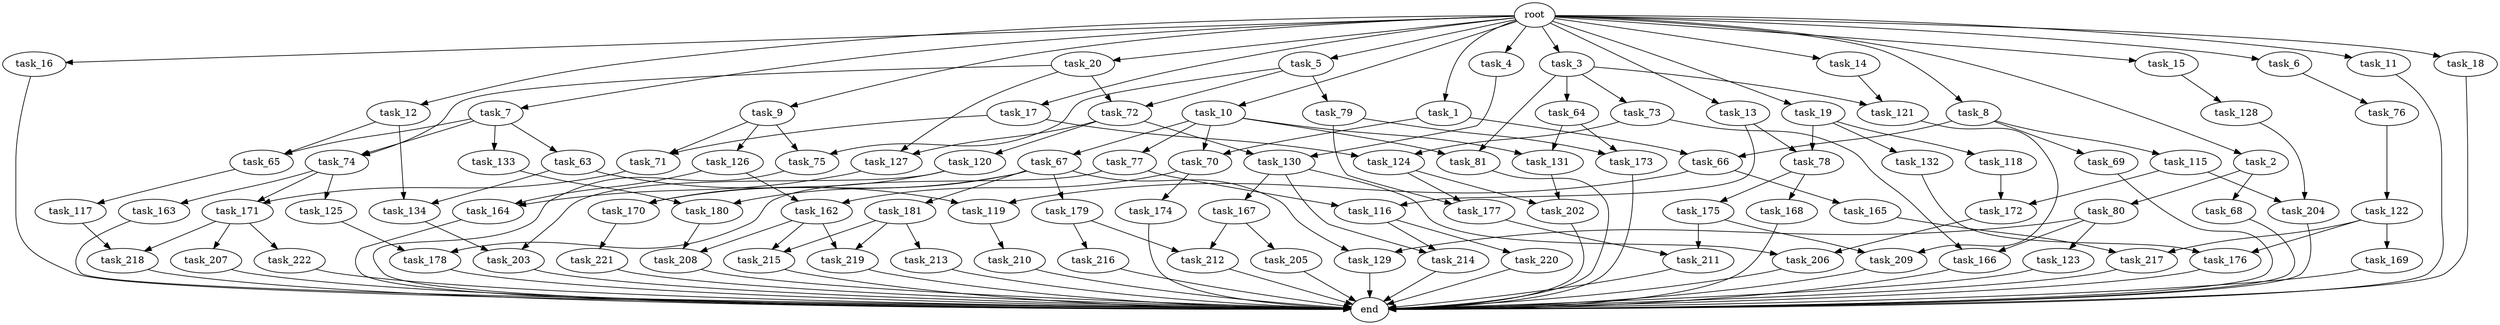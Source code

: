 digraph G {
  task_207 [size="549755813.888000"];
  task_16 [size="1.024000"];
  task_212 [size="1408749273.088000"];
  task_168 [size="858993459.200000"];
  task_115 [size="137438953.472000"];
  task_17 [size="1.024000"];
  task_125 [size="309237645.312000"];
  task_12 [size="1.024000"];
  task_172 [size="154618822.656000"];
  task_134 [size="214748364.800000"];
  task_119 [size="996432412.672000"];
  task_14 [size="1.024000"];
  task_20 [size="1.024000"];
  task_166 [size="996432412.672000"];
  task_68 [size="214748364.800000"];
  task_162 [size="352187318.272000"];
  task_205 [size="858993459.200000"];
  task_66 [size="996432412.672000"];
  task_19 [size="1.024000"];
  task_6 [size="1.024000"];
  task_219 [size="996432412.672000"];
  task_176 [size="635655159.808000"];
  task_1 [size="1.024000"];
  task_2 [size="1.024000"];
  task_123 [size="137438953.472000"];
  task_79 [size="34359738.368000"];
  task_72 [size="343597383.680000"];
  task_63 [size="695784701.952000"];
  task_217 [size="1116691496.960000"];
  task_180 [size="764504178.688000"];
  root [size="0.000000"];
  task_202 [size="1554778161.152000"];
  task_216 [size="549755813.888000"];
  task_117 [size="34359738.368000"];
  task_7 [size="1.024000"];
  task_74 [size="1005022347.264000"];
  task_118 [size="34359738.368000"];
  task_220 [size="309237645.312000"];
  task_129 [size="352187318.272000"];
  task_215 [size="996432412.672000"];
  task_131 [size="558345748.480000"];
  task_203 [size="730144440.320000"];
  task_133 [size="695784701.952000"];
  task_77 [size="420906795.008000"];
  task_210 [size="34359738.368000"];
  task_165 [size="858993459.200000"];
  task_209 [size="429496729.600000"];
  task_174 [size="214748364.800000"];
  task_11 [size="1.024000"];
  task_179 [size="214748364.800000"];
  task_4 [size="1.024000"];
  task_218 [size="858993459.200000"];
  task_173 [size="214748364.800000"];
  task_18 [size="1.024000"];
  task_65 [size="773094113.280000"];
  task_73 [size="137438953.472000"];
  task_76 [size="858993459.200000"];
  task_167 [size="420906795.008000"];
  task_208 [size="893353197.568000"];
  task_10 [size="1.024000"];
  task_81 [size="558345748.480000"];
  task_130 [size="910533066.752000"];
  task_213 [size="137438953.472000"];
  task_13 [size="1.024000"];
  task_163 [size="309237645.312000"];
  task_69 [size="137438953.472000"];
  task_178 [size="936302870.528000"];
  task_214 [size="730144440.320000"];
  task_75 [size="111669149.696000"];
  task_64 [size="137438953.472000"];
  task_121 [size="446676598.784000"];
  task_15 [size="1.024000"];
  task_169 [size="420906795.008000"];
  end [size="0.000000"];
  task_164 [size="833223655.424000"];
  task_211 [size="1073741824.000000"];
  task_122 [size="549755813.888000"];
  task_70 [size="1279900254.208000"];
  task_78 [size="111669149.696000"];
  task_175 [size="858993459.200000"];
  task_3 [size="1.024000"];
  task_181 [size="214748364.800000"];
  task_71 [size="498216206.336000"];
  task_170 [size="249108103.168000"];
  task_8 [size="1.024000"];
  task_126 [size="77309411.328000"];
  task_9 [size="1.024000"];
  task_120 [size="214748364.800000"];
  task_5 [size="1.024000"];
  task_124 [size="1279900254.208000"];
  task_67 [size="420906795.008000"];
  task_132 [size="34359738.368000"];
  task_80 [size="214748364.800000"];
  task_204 [size="386547056.640000"];
  task_177 [size="936302870.528000"];
  task_127 [size="523986010.112000"];
  task_116 [size="154618822.656000"];
  task_222 [size="549755813.888000"];
  task_171 [size="523986010.112000"];
  task_128 [size="858993459.200000"];
  task_221 [size="420906795.008000"];
  task_206 [size="1116691496.960000"];

  task_207 -> end [size="1.000000"];
  task_16 -> end [size="1.000000"];
  task_212 -> end [size="1.000000"];
  task_168 -> end [size="1.000000"];
  task_115 -> task_204 [size="75497472.000000"];
  task_115 -> task_172 [size="75497472.000000"];
  task_17 -> task_71 [size="411041792.000000"];
  task_17 -> task_124 [size="411041792.000000"];
  task_125 -> task_178 [size="838860800.000000"];
  task_12 -> task_65 [size="75497472.000000"];
  task_12 -> task_134 [size="75497472.000000"];
  task_172 -> task_206 [size="679477248.000000"];
  task_134 -> task_203 [size="679477248.000000"];
  task_119 -> task_210 [size="33554432.000000"];
  task_14 -> task_121 [size="301989888.000000"];
  task_20 -> task_74 [size="301989888.000000"];
  task_20 -> task_72 [size="301989888.000000"];
  task_20 -> task_127 [size="301989888.000000"];
  task_166 -> end [size="1.000000"];
  task_68 -> end [size="1.000000"];
  task_162 -> task_215 [size="838860800.000000"];
  task_162 -> task_219 [size="838860800.000000"];
  task_162 -> task_208 [size="838860800.000000"];
  task_205 -> end [size="1.000000"];
  task_66 -> task_119 [size="838860800.000000"];
  task_66 -> task_165 [size="838860800.000000"];
  task_19 -> task_118 [size="33554432.000000"];
  task_19 -> task_78 [size="33554432.000000"];
  task_19 -> task_132 [size="33554432.000000"];
  task_6 -> task_76 [size="838860800.000000"];
  task_219 -> end [size="1.000000"];
  task_176 -> end [size="1.000000"];
  task_1 -> task_70 [size="838860800.000000"];
  task_1 -> task_66 [size="838860800.000000"];
  task_2 -> task_68 [size="209715200.000000"];
  task_2 -> task_80 [size="209715200.000000"];
  task_123 -> end [size="1.000000"];
  task_79 -> task_177 [size="75497472.000000"];
  task_79 -> task_173 [size="75497472.000000"];
  task_72 -> task_120 [size="209715200.000000"];
  task_72 -> task_130 [size="209715200.000000"];
  task_72 -> task_127 [size="209715200.000000"];
  task_63 -> task_119 [size="134217728.000000"];
  task_63 -> task_134 [size="134217728.000000"];
  task_217 -> end [size="1.000000"];
  task_180 -> task_208 [size="33554432.000000"];
  root -> task_2 [size="1.000000"];
  root -> task_7 [size="1.000000"];
  root -> task_5 [size="1.000000"];
  root -> task_11 [size="1.000000"];
  root -> task_20 [size="1.000000"];
  root -> task_10 [size="1.000000"];
  root -> task_16 [size="1.000000"];
  root -> task_4 [size="1.000000"];
  root -> task_17 [size="1.000000"];
  root -> task_3 [size="1.000000"];
  root -> task_13 [size="1.000000"];
  root -> task_18 [size="1.000000"];
  root -> task_9 [size="1.000000"];
  root -> task_19 [size="1.000000"];
  root -> task_6 [size="1.000000"];
  root -> task_14 [size="1.000000"];
  root -> task_8 [size="1.000000"];
  root -> task_12 [size="1.000000"];
  root -> task_15 [size="1.000000"];
  root -> task_1 [size="1.000000"];
  task_202 -> end [size="1.000000"];
  task_216 -> end [size="1.000000"];
  task_117 -> task_218 [size="301989888.000000"];
  task_7 -> task_74 [size="679477248.000000"];
  task_7 -> task_133 [size="679477248.000000"];
  task_7 -> task_63 [size="679477248.000000"];
  task_7 -> task_65 [size="679477248.000000"];
  task_74 -> task_163 [size="301989888.000000"];
  task_74 -> task_125 [size="301989888.000000"];
  task_74 -> task_171 [size="301989888.000000"];
  task_118 -> task_172 [size="75497472.000000"];
  task_220 -> end [size="1.000000"];
  task_129 -> end [size="1.000000"];
  task_215 -> end [size="1.000000"];
  task_131 -> task_202 [size="679477248.000000"];
  task_203 -> end [size="1.000000"];
  task_133 -> task_180 [size="536870912.000000"];
  task_77 -> task_178 [size="75497472.000000"];
  task_77 -> task_116 [size="75497472.000000"];
  task_210 -> end [size="1.000000"];
  task_165 -> task_217 [size="679477248.000000"];
  task_209 -> end [size="1.000000"];
  task_174 -> end [size="1.000000"];
  task_11 -> end [size="1.000000"];
  task_179 -> task_212 [size="536870912.000000"];
  task_179 -> task_216 [size="536870912.000000"];
  task_4 -> task_130 [size="679477248.000000"];
  task_218 -> end [size="1.000000"];
  task_173 -> end [size="1.000000"];
  task_18 -> end [size="1.000000"];
  task_65 -> task_117 [size="33554432.000000"];
  task_73 -> task_166 [size="838860800.000000"];
  task_73 -> task_124 [size="838860800.000000"];
  task_76 -> task_122 [size="536870912.000000"];
  task_167 -> task_205 [size="838860800.000000"];
  task_167 -> task_212 [size="838860800.000000"];
  task_208 -> end [size="1.000000"];
  task_10 -> task_70 [size="411041792.000000"];
  task_10 -> task_81 [size="411041792.000000"];
  task_10 -> task_77 [size="411041792.000000"];
  task_10 -> task_67 [size="411041792.000000"];
  task_10 -> task_131 [size="411041792.000000"];
  task_81 -> end [size="1.000000"];
  task_130 -> task_214 [size="411041792.000000"];
  task_130 -> task_167 [size="411041792.000000"];
  task_130 -> task_206 [size="411041792.000000"];
  task_213 -> end [size="1.000000"];
  task_13 -> task_116 [size="75497472.000000"];
  task_13 -> task_78 [size="75497472.000000"];
  task_163 -> end [size="1.000000"];
  task_69 -> end [size="1.000000"];
  task_178 -> end [size="1.000000"];
  task_214 -> end [size="1.000000"];
  task_75 -> end [size="1.000000"];
  task_64 -> task_131 [size="134217728.000000"];
  task_64 -> task_173 [size="134217728.000000"];
  task_121 -> task_209 [size="209715200.000000"];
  task_15 -> task_128 [size="838860800.000000"];
  task_169 -> end [size="1.000000"];
  task_164 -> end [size="1.000000"];
  task_211 -> end [size="1.000000"];
  task_122 -> task_217 [size="411041792.000000"];
  task_122 -> task_176 [size="411041792.000000"];
  task_122 -> task_169 [size="411041792.000000"];
  task_70 -> task_162 [size="209715200.000000"];
  task_70 -> task_174 [size="209715200.000000"];
  task_78 -> task_168 [size="838860800.000000"];
  task_78 -> task_175 [size="838860800.000000"];
  task_175 -> task_209 [size="209715200.000000"];
  task_175 -> task_211 [size="209715200.000000"];
  task_3 -> task_81 [size="134217728.000000"];
  task_3 -> task_73 [size="134217728.000000"];
  task_3 -> task_64 [size="134217728.000000"];
  task_3 -> task_121 [size="134217728.000000"];
  task_181 -> task_215 [size="134217728.000000"];
  task_181 -> task_219 [size="134217728.000000"];
  task_181 -> task_213 [size="134217728.000000"];
  task_71 -> task_171 [size="209715200.000000"];
  task_170 -> task_221 [size="411041792.000000"];
  task_8 -> task_66 [size="134217728.000000"];
  task_8 -> task_115 [size="134217728.000000"];
  task_8 -> task_69 [size="134217728.000000"];
  task_126 -> task_162 [size="134217728.000000"];
  task_126 -> task_164 [size="134217728.000000"];
  task_9 -> task_71 [size="75497472.000000"];
  task_9 -> task_75 [size="75497472.000000"];
  task_9 -> task_126 [size="75497472.000000"];
  task_120 -> task_203 [size="33554432.000000"];
  task_120 -> task_170 [size="33554432.000000"];
  task_5 -> task_75 [size="33554432.000000"];
  task_5 -> task_79 [size="33554432.000000"];
  task_5 -> task_72 [size="33554432.000000"];
  task_124 -> task_177 [size="838860800.000000"];
  task_124 -> task_202 [size="838860800.000000"];
  task_67 -> task_170 [size="209715200.000000"];
  task_67 -> task_179 [size="209715200.000000"];
  task_67 -> task_180 [size="209715200.000000"];
  task_67 -> task_181 [size="209715200.000000"];
  task_67 -> task_129 [size="209715200.000000"];
  task_132 -> task_176 [size="209715200.000000"];
  task_80 -> task_166 [size="134217728.000000"];
  task_80 -> task_123 [size="134217728.000000"];
  task_80 -> task_129 [size="134217728.000000"];
  task_204 -> end [size="1.000000"];
  task_177 -> task_211 [size="838860800.000000"];
  task_127 -> task_164 [size="679477248.000000"];
  task_116 -> task_220 [size="301989888.000000"];
  task_116 -> task_214 [size="301989888.000000"];
  task_222 -> end [size="1.000000"];
  task_171 -> task_207 [size="536870912.000000"];
  task_171 -> task_218 [size="536870912.000000"];
  task_171 -> task_222 [size="536870912.000000"];
  task_128 -> task_204 [size="301989888.000000"];
  task_221 -> end [size="1.000000"];
  task_206 -> end [size="1.000000"];
}
